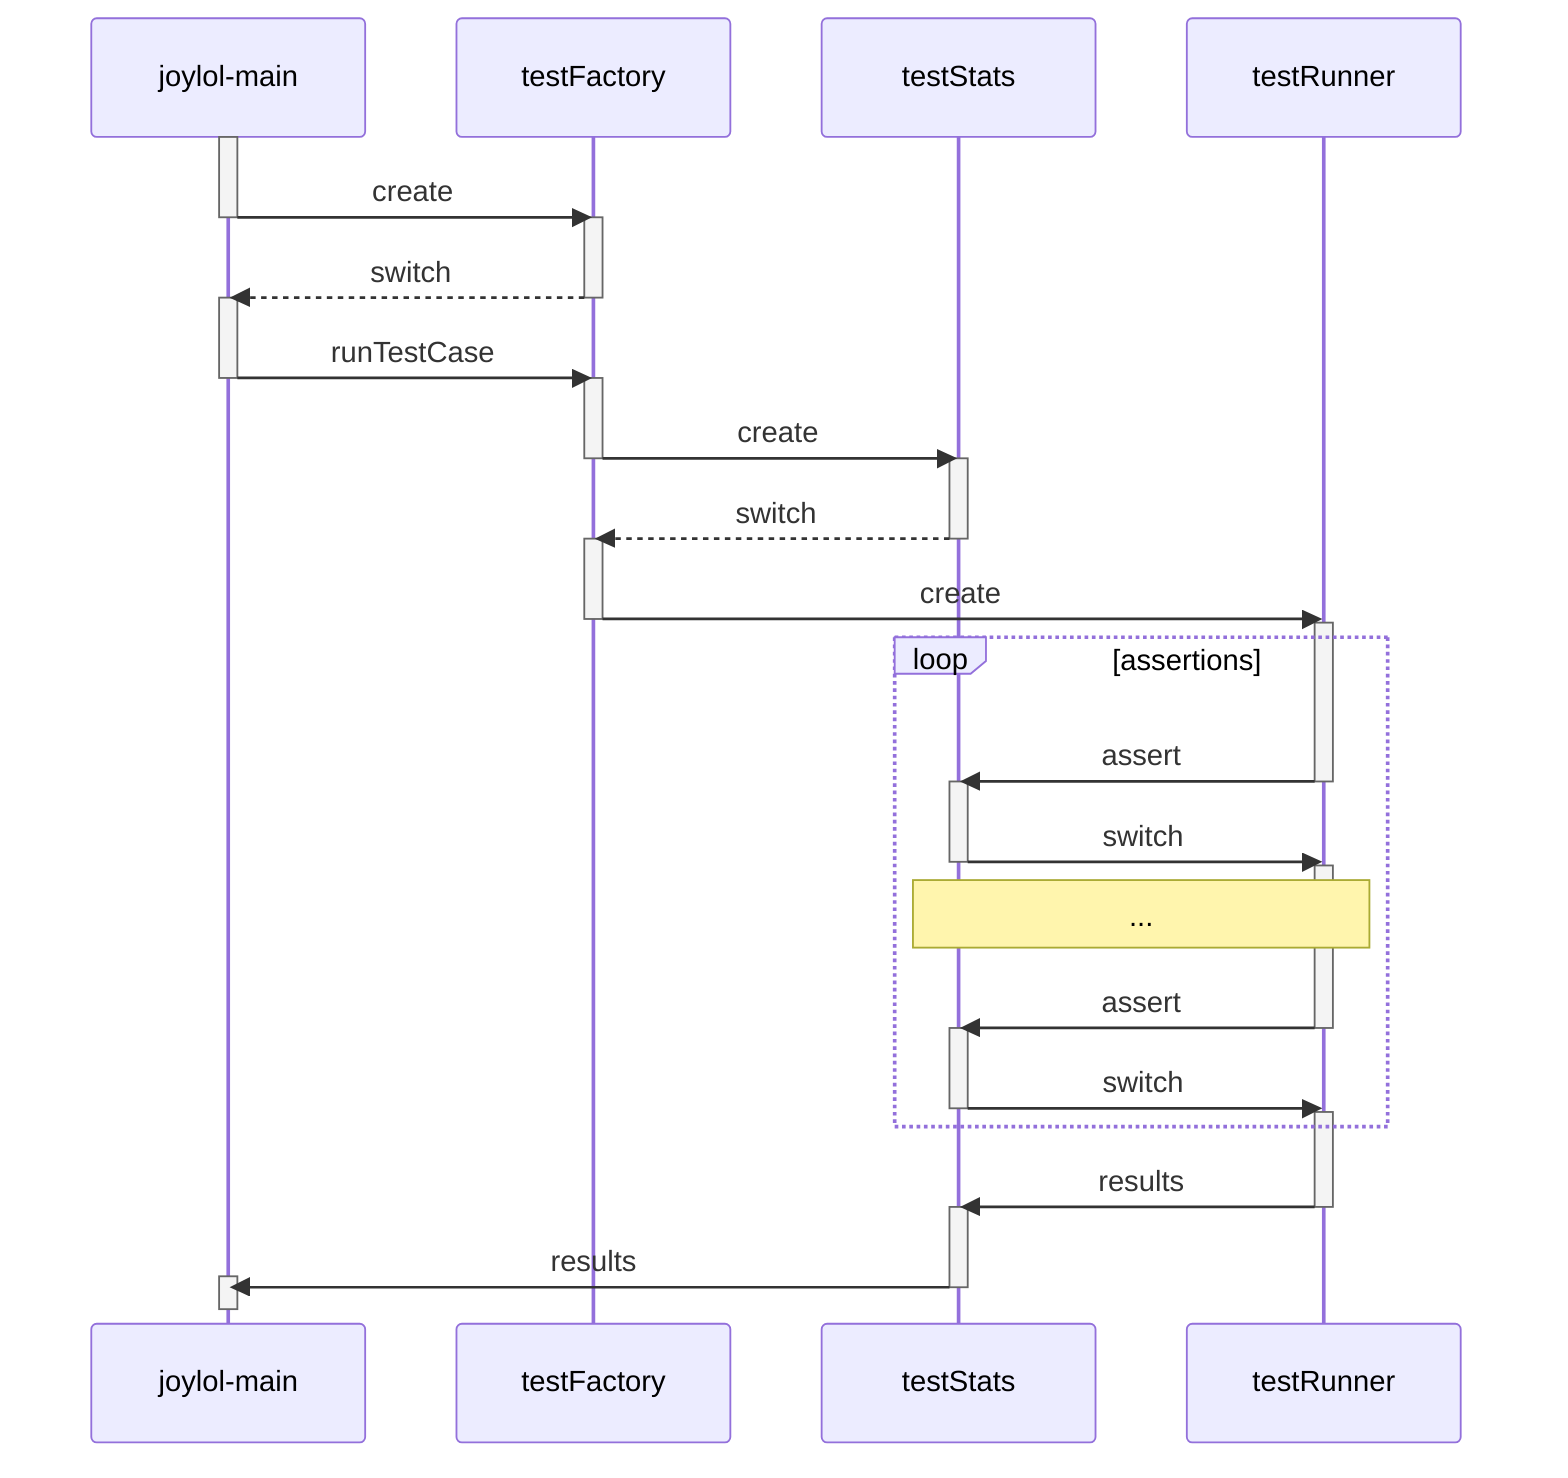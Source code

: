 sequenceDiagram
  participant m as joylol-main
  participant tf as testFactory
  participant ts as testStats
  participant tr as testRunner
 
  activate m
  m->>tf: create
  deactivate m
  activate tf
  tf-->>m:switch
  deactivate tf
  activate m
  m->>tf:runTestCase
  deactivate m
  activate tf
  tf->>ts:create
  deactivate tf
  activate ts
  ts-->>tf:switch
  deactivate ts
  activate tf
  tf->>tr:create
  deactivate tf
  activate tr
  loop assertions
    tr->>ts:assert
    deactivate tr
   activate ts
    ts->>tr:switch
   deactivate ts
   activate tr
    note over ts,tr :     ...
    tr->>ts:assert
    deactivate tr
    activate ts
    ts->>tr:switch
    deactivate ts
    activate tr
  end
  tr->>ts:results
  deactivate tr
  activate ts
  ts->>m:results
  deactivate ts
  activate m
  deactivate m